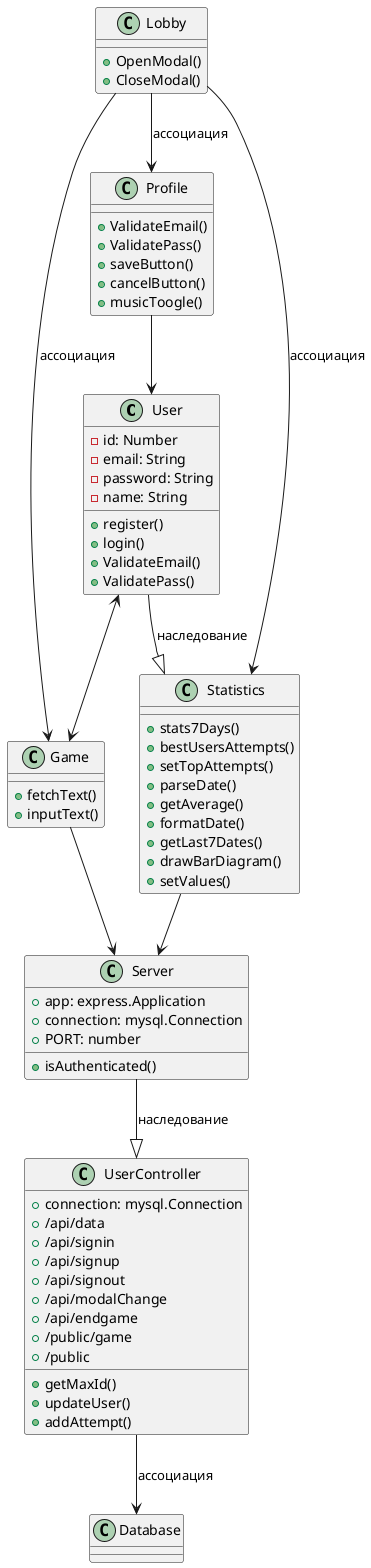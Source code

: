 @startuml

' Классы:
'-------------

class User {
 - id: Number
 - email: String
 - password: String
 - name: String
 + register()
 + login()
 + ValidateEmail()
 + ValidatePass()
}

class Game {
 + fetchText()
 + inputText()
}

class Statistics {
 + stats7Days()
 + bestUsersAttempts()
 + setTopAttempts()
 + parseDate()
 + getAverage()
 + formatDate()
 + getLast7Dates()
 + drawBarDiagram()
 + setValues()
}

class Profile {
 + ValidateEmail()
 + ValidatePass()
 + saveButton()
 + cancelButton()
 + musicToogle()
}

class Lobby {
 + OpenModal()
 + CloseModal()
}
class Server {
 +app: express.Application
 +connection: mysql.Connection
 +PORT: number
 + isAuthenticated()

}

class Database {
}

class UserController {
 + connection: mysql.Connection
 + /api/data
 + /api/signin
 + /api/signup
 + /api/signout
 + /api/modalChange
 + /api/endgame
 + /public/game
 + /public
 + getMaxId()
 + updateUser()
 + addAttempt()
}

' Ассоциации:
'-------------

Lobby --> Game : ассоциация
Lobby --> Statistics : ассоциация
Lobby --> Profile : ассоциация
Game --> Server
Statistics --> Server
Profile --> User
User <--> Game
User --|> Statistics  : наследование

Server --|>  UserController : наследование
UserController --> Database : ассоциация